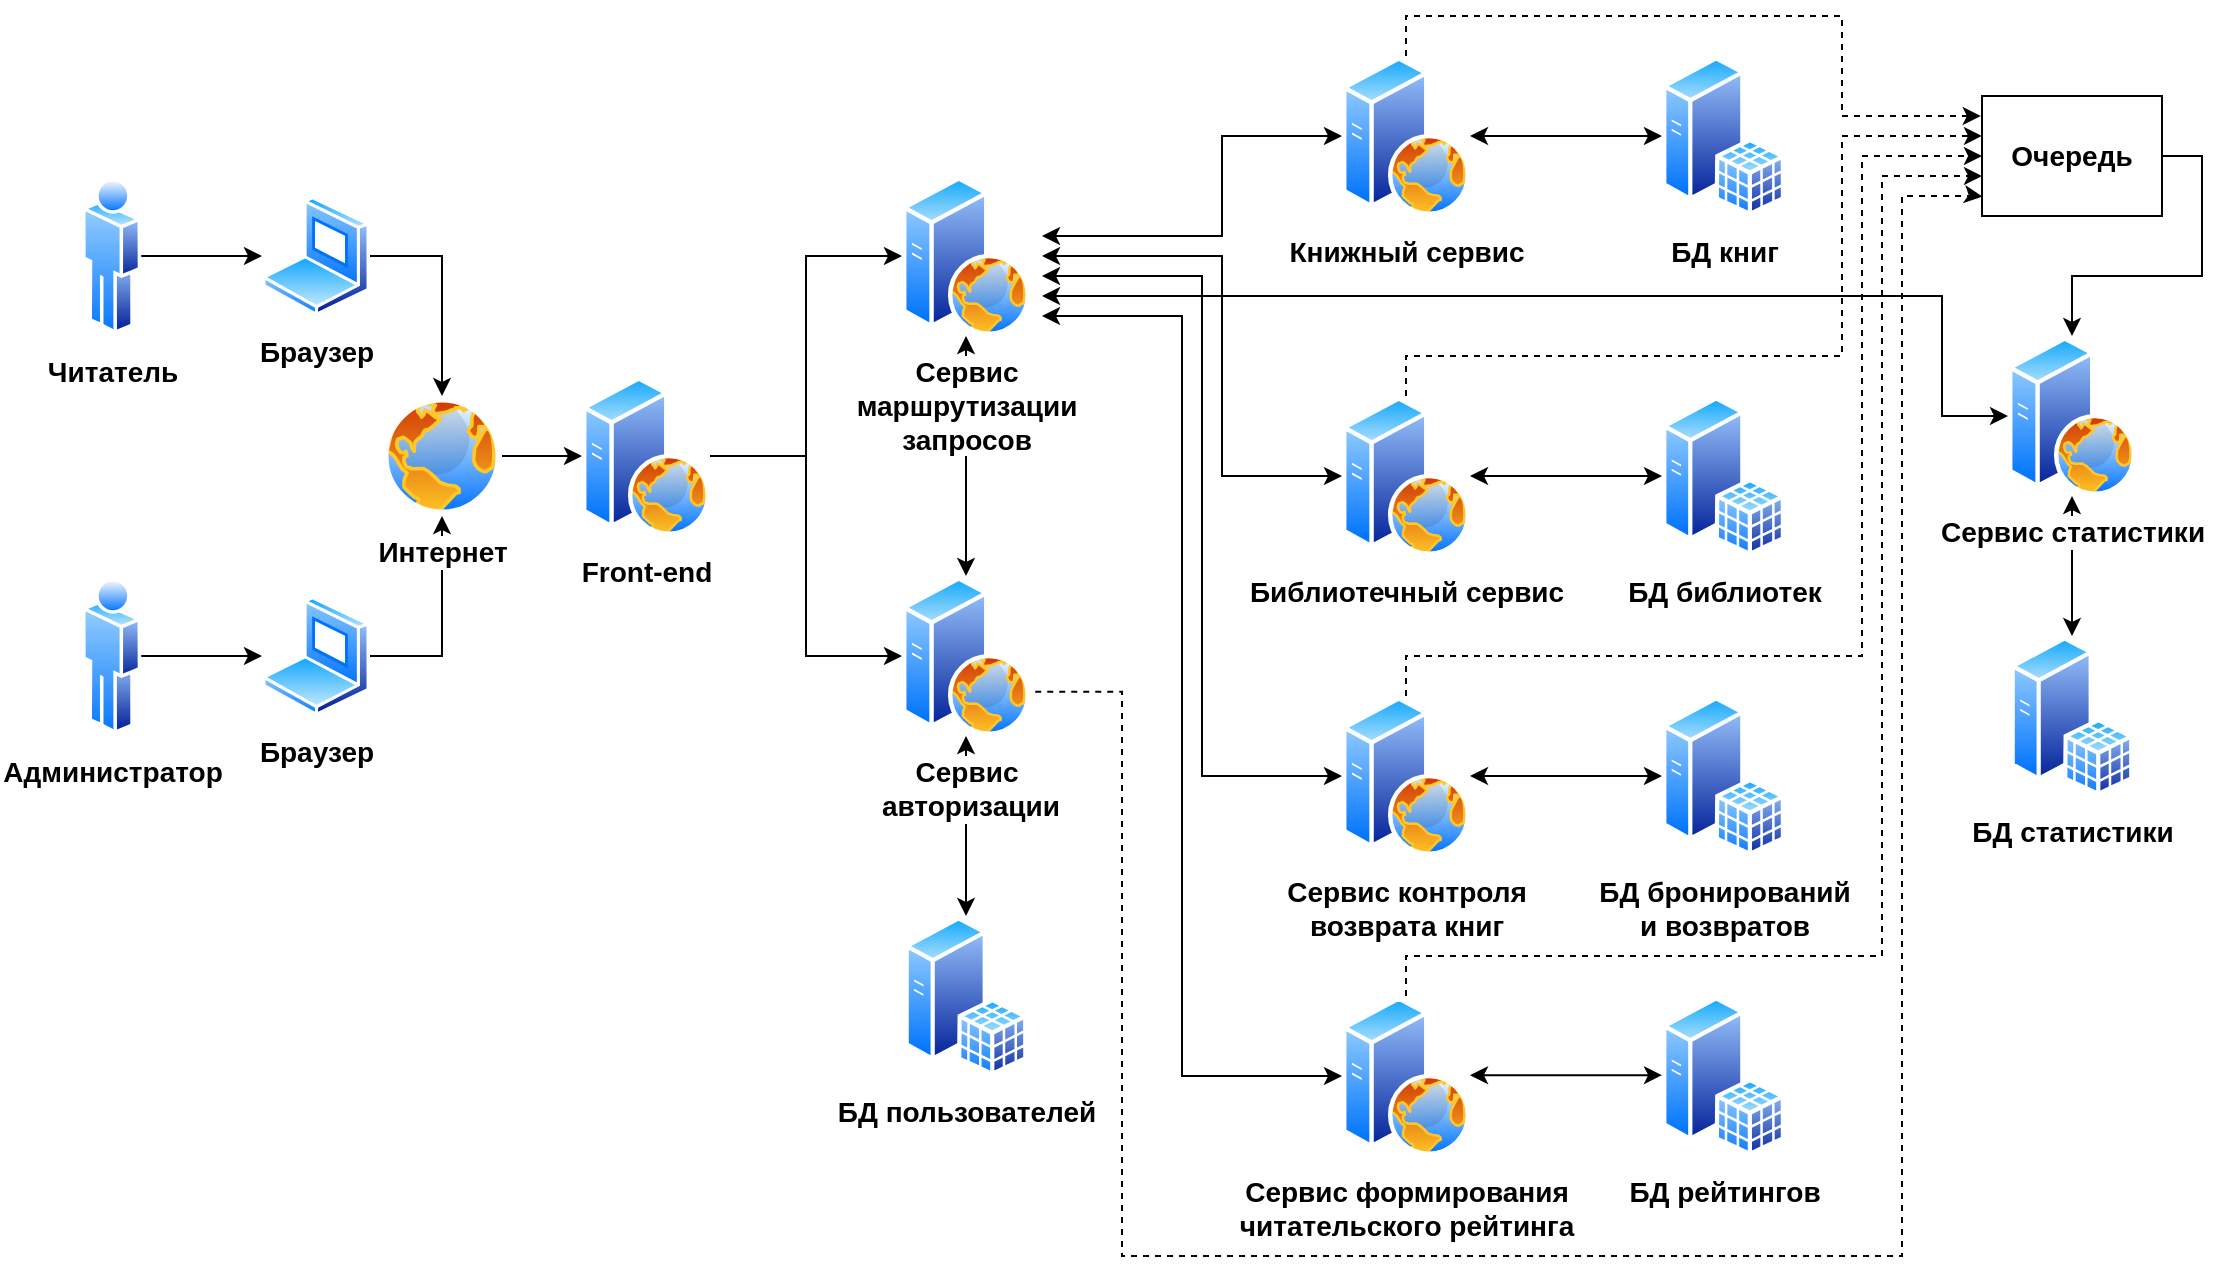 <mxfile version="14.5.8" type="device"><diagram id="7UiXwg1uSnrwbN_RtKZs" name="Page-1"><mxGraphModel dx="1673" dy="934" grid="1" gridSize="10" guides="1" tooltips="1" connect="1" arrows="1" fold="1" page="0" pageScale="1" pageWidth="827" pageHeight="1169" math="0" shadow="0"><root><mxCell id="0"/><mxCell id="1" parent="0"/><mxCell id="UalVrXW0ZuYl1teN-6kn-25" style="edgeStyle=orthogonalEdgeStyle;rounded=0;orthogonalLoop=1;jettySize=auto;html=1;exitX=1;exitY=0.5;exitDx=0;exitDy=0;fontSize=14;fontStyle=1" parent="1" source="UalVrXW0ZuYl1teN-6kn-15" target="UalVrXW0ZuYl1teN-6kn-18" edge="1"><mxGeometry relative="1" as="geometry"/></mxCell><mxCell id="UalVrXW0ZuYl1teN-6kn-15" value="Читатель" style="aspect=fixed;perimeter=ellipsePerimeter;html=1;align=center;shadow=0;dashed=0;spacingTop=3;image;image=img/lib/active_directory/user.svg;strokeColor=#000000;fontSize=14;fontStyle=1" parent="1" vertex="1"><mxGeometry x="120" y="220" width="29.6" height="80" as="geometry"/></mxCell><mxCell id="UalVrXW0ZuYl1teN-6kn-27" style="edgeStyle=orthogonalEdgeStyle;rounded=0;orthogonalLoop=1;jettySize=auto;html=1;exitX=1;exitY=0.5;exitDx=0;exitDy=0;entryX=0;entryY=0.5;entryDx=0;entryDy=0;fontSize=14;fontStyle=1" parent="1" source="UalVrXW0ZuYl1teN-6kn-17" target="UalVrXW0ZuYl1teN-6kn-20" edge="1"><mxGeometry relative="1" as="geometry"/></mxCell><mxCell id="UalVrXW0ZuYl1teN-6kn-17" value="Администратор" style="aspect=fixed;perimeter=ellipsePerimeter;html=1;align=center;shadow=0;dashed=0;spacingTop=3;image;image=img/lib/active_directory/user.svg;strokeColor=#000000;fontSize=14;fontStyle=1" parent="1" vertex="1"><mxGeometry x="120" y="420" width="29.6" height="80" as="geometry"/></mxCell><mxCell id="UalVrXW0ZuYl1teN-6kn-28" style="edgeStyle=orthogonalEdgeStyle;rounded=0;orthogonalLoop=1;jettySize=auto;html=1;exitX=1;exitY=0.5;exitDx=0;exitDy=0;fontSize=14;fontStyle=1" parent="1" source="UalVrXW0ZuYl1teN-6kn-18" target="UalVrXW0ZuYl1teN-6kn-21" edge="1"><mxGeometry relative="1" as="geometry"/></mxCell><mxCell id="UalVrXW0ZuYl1teN-6kn-18" value="Браузер" style="aspect=fixed;perimeter=ellipsePerimeter;html=1;align=center;shadow=0;dashed=0;spacingTop=3;image;image=img/lib/active_directory/laptop_client.svg;strokeColor=#000000;fontSize=14;fontStyle=1" parent="1" vertex="1"><mxGeometry x="210" y="230" width="54" height="60" as="geometry"/></mxCell><mxCell id="UalVrXW0ZuYl1teN-6kn-24" style="edgeStyle=orthogonalEdgeStyle;rounded=0;orthogonalLoop=1;jettySize=auto;html=1;exitX=1;exitY=0.5;exitDx=0;exitDy=0;entryX=0.5;entryY=1;entryDx=0;entryDy=0;fontSize=14;fontStyle=1" parent="1" source="UalVrXW0ZuYl1teN-6kn-20" target="UalVrXW0ZuYl1teN-6kn-21" edge="1"><mxGeometry relative="1" as="geometry"/></mxCell><mxCell id="UalVrXW0ZuYl1teN-6kn-20" value="Браузер" style="aspect=fixed;perimeter=ellipsePerimeter;html=1;align=center;shadow=0;dashed=0;spacingTop=3;image;image=img/lib/active_directory/laptop_client.svg;strokeColor=#000000;fontSize=14;fontStyle=1" parent="1" vertex="1"><mxGeometry x="210" y="430" width="54" height="60" as="geometry"/></mxCell><mxCell id="UalVrXW0ZuYl1teN-6kn-30" style="edgeStyle=orthogonalEdgeStyle;rounded=0;orthogonalLoop=1;jettySize=auto;html=1;exitX=1;exitY=0.5;exitDx=0;exitDy=0;fontSize=14;fontStyle=1" parent="1" source="UalVrXW0ZuYl1teN-6kn-21" target="UalVrXW0ZuYl1teN-6kn-29" edge="1"><mxGeometry relative="1" as="geometry"/></mxCell><mxCell id="UalVrXW0ZuYl1teN-6kn-21" value="Интернет" style="aspect=fixed;perimeter=ellipsePerimeter;html=1;align=center;shadow=0;dashed=0;spacingTop=3;image;image=img/lib/active_directory/internet_globe.svg;strokeColor=#000000;fontSize=14;fontStyle=1" parent="1" vertex="1"><mxGeometry x="270" y="330" width="60" height="60" as="geometry"/></mxCell><mxCell id="UalVrXW0ZuYl1teN-6kn-34" style="edgeStyle=orthogonalEdgeStyle;rounded=0;orthogonalLoop=1;jettySize=auto;html=1;exitX=1;exitY=0.5;exitDx=0;exitDy=0;entryX=0;entryY=0.5;entryDx=0;entryDy=0;fontSize=14;fontStyle=1" parent="1" source="UalVrXW0ZuYl1teN-6kn-29" target="UalVrXW0ZuYl1teN-6kn-31" edge="1"><mxGeometry relative="1" as="geometry"/></mxCell><mxCell id="UalVrXW0ZuYl1teN-6kn-36" style="edgeStyle=orthogonalEdgeStyle;rounded=0;orthogonalLoop=1;jettySize=auto;html=1;exitX=1;exitY=0.5;exitDx=0;exitDy=0;entryX=0;entryY=0.5;entryDx=0;entryDy=0;fontSize=14;fontStyle=1" parent="1" source="UalVrXW0ZuYl1teN-6kn-29" target="UalVrXW0ZuYl1teN-6kn-32" edge="1"><mxGeometry relative="1" as="geometry"/></mxCell><mxCell id="UalVrXW0ZuYl1teN-6kn-29" value="Front-end" style="aspect=fixed;perimeter=ellipsePerimeter;html=1;align=center;shadow=0;dashed=0;spacingTop=3;image;image=img/lib/active_directory/web_server.svg;strokeColor=#000000;fontSize=14;fontStyle=1" parent="1" vertex="1"><mxGeometry x="370" y="320" width="64" height="80" as="geometry"/></mxCell><mxCell id="UalVrXW0ZuYl1teN-6kn-37" style="edgeStyle=orthogonalEdgeStyle;rounded=0;orthogonalLoop=1;jettySize=auto;html=1;startArrow=classic;startFill=1;fontSize=14;fontStyle=1;exitX=0.5;exitY=1;exitDx=0;exitDy=0;" parent="1" target="UalVrXW0ZuYl1teN-6kn-32" edge="1" source="UalVrXW0ZuYl1teN-6kn-31"><mxGeometry relative="1" as="geometry"><mxPoint x="562" y="330" as="sourcePoint"/></mxGeometry></mxCell><mxCell id="UalVrXW0ZuYl1teN-6kn-44" style="edgeStyle=orthogonalEdgeStyle;rounded=0;orthogonalLoop=1;jettySize=auto;html=1;entryX=0;entryY=0.5;entryDx=0;entryDy=0;startArrow=classic;startFill=1;fontSize=14;fontStyle=1;" parent="1" target="UalVrXW0ZuYl1teN-6kn-43" edge="1"><mxGeometry relative="1" as="geometry"><mxPoint x="600" y="250" as="sourcePoint"/><Array as="points"><mxPoint x="690" y="250"/><mxPoint x="690" y="200"/></Array></mxGeometry></mxCell><mxCell id="UalVrXW0ZuYl1teN-6kn-45" style="edgeStyle=orthogonalEdgeStyle;rounded=0;orthogonalLoop=1;jettySize=auto;html=1;entryX=0;entryY=0.5;entryDx=0;entryDy=0;startArrow=classic;startFill=1;fontSize=14;fontStyle=1;" parent="1" target="UalVrXW0ZuYl1teN-6kn-40" edge="1"><mxGeometry relative="1" as="geometry"><mxPoint x="600" y="270" as="sourcePoint"/><Array as="points"><mxPoint x="680" y="270"/><mxPoint x="680" y="520"/></Array></mxGeometry></mxCell><mxCell id="UalVrXW0ZuYl1teN-6kn-47" style="edgeStyle=orthogonalEdgeStyle;rounded=0;orthogonalLoop=1;jettySize=auto;html=1;startArrow=classic;startFill=1;fontSize=14;fontStyle=1" parent="1" target="UalVrXW0ZuYl1teN-6kn-39" edge="1"><mxGeometry relative="1" as="geometry"><mxPoint x="600" y="260" as="sourcePoint"/><Array as="points"><mxPoint x="690" y="260"/><mxPoint x="690" y="370"/></Array></mxGeometry></mxCell><mxCell id="UalVrXW0ZuYl1teN-6kn-31" value="Сервис &lt;br&gt;маршрутизации&lt;br&gt;запросов&lt;br&gt;" style="aspect=fixed;perimeter=ellipsePerimeter;html=1;align=center;shadow=0;dashed=0;spacingTop=3;image;image=img/lib/active_directory/web_server.svg;strokeColor=#000000;fontSize=14;fontStyle=1" parent="1" vertex="1"><mxGeometry x="530" y="220" width="64" height="80" as="geometry"/></mxCell><mxCell id="UalVrXW0ZuYl1teN-6kn-49" style="edgeStyle=orthogonalEdgeStyle;rounded=0;orthogonalLoop=1;jettySize=auto;html=1;startArrow=classic;startFill=1;fontSize=14;fontStyle=1;exitX=0.5;exitY=1;exitDx=0;exitDy=0;" parent="1" source="UalVrXW0ZuYl1teN-6kn-32" target="UalVrXW0ZuYl1teN-6kn-48" edge="1"><mxGeometry relative="1" as="geometry"><mxPoint x="562" y="530" as="sourcePoint"/></mxGeometry></mxCell><mxCell id="UalVrXW0ZuYl1teN-6kn-87" style="edgeStyle=orthogonalEdgeStyle;rounded=0;orthogonalLoop=1;jettySize=auto;html=1;exitX=1;exitY=0.75;exitDx=0;exitDy=0;entryX=0.002;entryY=0.838;entryDx=0;entryDy=0;startArrow=none;startFill=0;fontSize=14;fontStyle=1;dashed=1;entryPerimeter=0;" parent="1" source="UalVrXW0ZuYl1teN-6kn-32" target="UalVrXW0ZuYl1teN-6kn-77" edge="1"><mxGeometry relative="1" as="geometry"><Array as="points"><mxPoint x="640" y="478"/><mxPoint x="640" y="760"/><mxPoint x="1030" y="760"/><mxPoint x="1030" y="230"/><mxPoint x="1068" y="230"/></Array></mxGeometry></mxCell><mxCell id="UalVrXW0ZuYl1teN-6kn-32" value="Сервис&lt;br&gt;&amp;nbsp;авторизации" style="aspect=fixed;perimeter=ellipsePerimeter;html=1;align=center;shadow=0;dashed=0;spacingTop=3;image;image=img/lib/active_directory/web_server.svg;strokeColor=#000000;fontSize=14;fontStyle=1" parent="1" vertex="1"><mxGeometry x="530" y="420" width="64" height="80" as="geometry"/></mxCell><mxCell id="UalVrXW0ZuYl1teN-6kn-56" style="edgeStyle=orthogonalEdgeStyle;rounded=0;orthogonalLoop=1;jettySize=auto;html=1;exitX=1;exitY=0.5;exitDx=0;exitDy=0;entryX=0;entryY=0.5;entryDx=0;entryDy=0;startArrow=classic;startFill=1;fontSize=14;fontStyle=1" parent="1" source="UalVrXW0ZuYl1teN-6kn-39" target="UalVrXW0ZuYl1teN-6kn-53" edge="1"><mxGeometry relative="1" as="geometry"/></mxCell><mxCell id="UalVrXW0ZuYl1teN-6kn-84" style="edgeStyle=orthogonalEdgeStyle;rounded=0;orthogonalLoop=1;jettySize=auto;html=1;exitX=0.5;exitY=0;exitDx=0;exitDy=0;startArrow=none;startFill=0;fontSize=14;fontStyle=1;dashed=1;entryX=0;entryY=0.333;entryDx=0;entryDy=0;entryPerimeter=0;" parent="1" source="UalVrXW0ZuYl1teN-6kn-39" target="UalVrXW0ZuYl1teN-6kn-77" edge="1"><mxGeometry relative="1" as="geometry"><Array as="points"><mxPoint x="782" y="310"/><mxPoint x="1000" y="310"/><mxPoint x="1000" y="200"/></Array><mxPoint x="1060" y="195" as="targetPoint"/></mxGeometry></mxCell><mxCell id="UalVrXW0ZuYl1teN-6kn-39" value="Библиотечный сервис" style="aspect=fixed;perimeter=ellipsePerimeter;html=1;align=center;shadow=0;dashed=0;spacingTop=3;image;image=img/lib/active_directory/web_server.svg;strokeColor=#000000;fontSize=14;fontStyle=1" parent="1" vertex="1"><mxGeometry x="750" y="330" width="64" height="80" as="geometry"/></mxCell><mxCell id="UalVrXW0ZuYl1teN-6kn-57" style="edgeStyle=orthogonalEdgeStyle;rounded=0;orthogonalLoop=1;jettySize=auto;html=1;exitX=1;exitY=0.5;exitDx=0;exitDy=0;entryX=0;entryY=0.5;entryDx=0;entryDy=0;startArrow=classic;startFill=1;fontSize=14;fontStyle=1" parent="1" source="UalVrXW0ZuYl1teN-6kn-40" target="UalVrXW0ZuYl1teN-6kn-52" edge="1"><mxGeometry relative="1" as="geometry"/></mxCell><mxCell id="UalVrXW0ZuYl1teN-6kn-85" style="edgeStyle=orthogonalEdgeStyle;rounded=0;orthogonalLoop=1;jettySize=auto;html=1;exitX=0.5;exitY=0;exitDx=0;exitDy=0;entryX=0;entryY=0.5;entryDx=0;entryDy=0;startArrow=none;startFill=0;fontSize=14;fontStyle=1;dashed=1;" parent="1" source="UalVrXW0ZuYl1teN-6kn-40" target="UalVrXW0ZuYl1teN-6kn-77" edge="1"><mxGeometry relative="1" as="geometry"><Array as="points"><mxPoint x="782" y="460"/><mxPoint x="1010" y="460"/><mxPoint x="1010" y="210"/></Array></mxGeometry></mxCell><mxCell id="UalVrXW0ZuYl1teN-6kn-40" value="Сервис контроля&lt;br&gt;возврата книг" style="aspect=fixed;perimeter=ellipsePerimeter;html=1;align=center;shadow=0;dashed=0;spacingTop=3;image;image=img/lib/active_directory/web_server.svg;strokeColor=#000000;fontSize=14;fontStyle=1" parent="1" vertex="1"><mxGeometry x="750" y="480" width="64" height="80" as="geometry"/></mxCell><mxCell id="UalVrXW0ZuYl1teN-6kn-55" style="edgeStyle=orthogonalEdgeStyle;rounded=0;orthogonalLoop=1;jettySize=auto;html=1;exitX=1;exitY=0.5;exitDx=0;exitDy=0;startArrow=classic;startFill=1;fontSize=14;fontStyle=1" parent="1" source="UalVrXW0ZuYl1teN-6kn-43" target="UalVrXW0ZuYl1teN-6kn-54" edge="1"><mxGeometry relative="1" as="geometry"/></mxCell><mxCell id="UalVrXW0ZuYl1teN-6kn-83" style="edgeStyle=orthogonalEdgeStyle;rounded=0;orthogonalLoop=1;jettySize=auto;html=1;exitX=0.5;exitY=0;exitDx=0;exitDy=0;startArrow=none;startFill=0;fontSize=14;fontStyle=1;dashed=1;entryX=-0.007;entryY=0.178;entryDx=0;entryDy=0;entryPerimeter=0;" parent="1" source="UalVrXW0ZuYl1teN-6kn-43" target="UalVrXW0ZuYl1teN-6kn-77" edge="1"><mxGeometry relative="1" as="geometry"><mxPoint x="1060" y="180" as="targetPoint"/><Array as="points"><mxPoint x="782" y="140"/><mxPoint x="1000" y="140"/><mxPoint x="1000" y="190"/><mxPoint x="1069" y="190"/></Array></mxGeometry></mxCell><mxCell id="UalVrXW0ZuYl1teN-6kn-43" value="Книжный сервис" style="aspect=fixed;perimeter=ellipsePerimeter;html=1;align=center;shadow=0;dashed=0;spacingTop=3;image;image=img/lib/active_directory/web_server.svg;strokeColor=#000000;fontSize=14;fontStyle=1" parent="1" vertex="1"><mxGeometry x="750" y="160" width="64" height="80" as="geometry"/></mxCell><mxCell id="UalVrXW0ZuYl1teN-6kn-48" value="БД пользователей" style="aspect=fixed;perimeter=ellipsePerimeter;html=1;align=center;shadow=0;dashed=0;spacingTop=3;image;image=img/lib/active_directory/sql_server.svg;strokeColor=#000000;fontSize=14;fontStyle=1" parent="1" vertex="1"><mxGeometry x="531.2" y="590" width="61.6" height="80" as="geometry"/></mxCell><mxCell id="UalVrXW0ZuYl1teN-6kn-52" value="БД бронирований&lt;br&gt;и возвратов" style="aspect=fixed;perimeter=ellipsePerimeter;html=1;align=center;shadow=0;dashed=0;spacingTop=3;image;image=img/lib/active_directory/sql_server.svg;strokeColor=#000000;fontSize=14;fontStyle=1" parent="1" vertex="1"><mxGeometry x="910" y="480" width="61.6" height="80" as="geometry"/></mxCell><mxCell id="UalVrXW0ZuYl1teN-6kn-53" value="БД библиотек" style="aspect=fixed;perimeter=ellipsePerimeter;html=1;align=center;shadow=0;dashed=0;spacingTop=3;image;image=img/lib/active_directory/sql_server.svg;strokeColor=#000000;fontSize=14;fontStyle=1" parent="1" vertex="1"><mxGeometry x="910" y="330" width="61.6" height="80" as="geometry"/></mxCell><mxCell id="UalVrXW0ZuYl1teN-6kn-54" value="БД книг" style="aspect=fixed;perimeter=ellipsePerimeter;html=1;align=center;shadow=0;dashed=0;spacingTop=3;image;image=img/lib/active_directory/sql_server.svg;strokeColor=#000000;fontSize=14;fontStyle=1" parent="1" vertex="1"><mxGeometry x="910" y="160" width="61.6" height="80" as="geometry"/></mxCell><mxCell id="UalVrXW0ZuYl1teN-6kn-93" style="edgeStyle=orthogonalEdgeStyle;rounded=0;orthogonalLoop=1;jettySize=auto;html=1;startArrow=classic;startFill=1;fontSize=14;fontStyle=1" parent="1" source="UalVrXW0ZuYl1teN-6kn-70" target="UalVrXW0ZuYl1teN-6kn-89" edge="1"><mxGeometry relative="1" as="geometry"/></mxCell><mxCell id="UalVrXW0ZuYl1teN-6kn-70" value="Сервис статистики" style="aspect=fixed;perimeter=ellipsePerimeter;html=1;align=center;shadow=0;dashed=0;spacingTop=3;image;image=img/lib/active_directory/web_server.svg;strokeColor=#000000;fontSize=14;fontStyle=1" parent="1" vertex="1"><mxGeometry x="1083" y="300" width="64" height="80" as="geometry"/></mxCell><mxCell id="UalVrXW0ZuYl1teN-6kn-88" style="edgeStyle=orthogonalEdgeStyle;rounded=0;orthogonalLoop=1;jettySize=auto;html=1;exitX=1;exitY=0.5;exitDx=0;exitDy=0;startArrow=none;startFill=0;fontSize=14;fontStyle=1" parent="1" source="UalVrXW0ZuYl1teN-6kn-77" target="UalVrXW0ZuYl1teN-6kn-70" edge="1"><mxGeometry relative="1" as="geometry"/></mxCell><mxCell id="UalVrXW0ZuYl1teN-6kn-77" value="Очередь" style="rounded=0;whiteSpace=wrap;html=1;strokeColor=#000000;fontSize=14;fontStyle=1" parent="1" vertex="1"><mxGeometry x="1070" y="180" width="90" height="60" as="geometry"/></mxCell><mxCell id="UalVrXW0ZuYl1teN-6kn-89" value="БД статистики" style="aspect=fixed;perimeter=ellipsePerimeter;html=1;align=center;shadow=0;dashed=0;spacingTop=3;image;image=img/lib/active_directory/sql_server.svg;strokeColor=#000000;fontSize=14;fontStyle=1" parent="1" vertex="1"><mxGeometry x="1084.2" y="450" width="61.6" height="80" as="geometry"/></mxCell><mxCell id="a8c47c5r9YvMQlhrySPh-8" style="edgeStyle=orthogonalEdgeStyle;rounded=0;sketch=0;orthogonalLoop=1;jettySize=auto;html=1;exitX=0;exitY=0.5;exitDx=0;exitDy=0;entryX=1;entryY=0.5;entryDx=0;entryDy=0;startArrow=none;startFill=0;strokeColor=#000000;strokeWidth=1;fontSize=12;" parent="1" edge="1"><mxGeometry relative="1" as="geometry"><Array as="points"><mxPoint x="1110" y="1090"/><mxPoint x="1110" y="1160"/><mxPoint x="960" y="1160"/><mxPoint x="960" y="1090"/></Array><mxPoint x="942" y="1090" as="targetPoint"/></mxGeometry></mxCell><mxCell id="Tkw2ogANXYHK4mpwKz-r-1" value="Сервис формирования&lt;br&gt;читательского рейтинга" style="aspect=fixed;perimeter=ellipsePerimeter;html=1;align=center;shadow=0;dashed=0;spacingTop=3;image;image=img/lib/active_directory/web_server.svg;strokeColor=#000000;fontSize=14;fontStyle=1" parent="1" vertex="1"><mxGeometry x="750" y="630" width="64" height="80" as="geometry"/></mxCell><mxCell id="Tkw2ogANXYHK4mpwKz-r-2" value="БД рейтингов" style="aspect=fixed;perimeter=ellipsePerimeter;html=1;align=center;shadow=0;dashed=0;spacingTop=3;image;image=img/lib/active_directory/sql_server.svg;strokeColor=#000000;fontSize=14;fontStyle=1" parent="1" vertex="1"><mxGeometry x="910" y="630" width="61.6" height="80" as="geometry"/></mxCell><mxCell id="Tkw2ogANXYHK4mpwKz-r-3" style="edgeStyle=orthogonalEdgeStyle;rounded=0;orthogonalLoop=1;jettySize=auto;html=1;exitX=0.5;exitY=0;exitDx=0;exitDy=0;startArrow=none;startFill=0;fontSize=14;fontStyle=1;dashed=1;entryX=0;entryY=0.667;entryDx=0;entryDy=0;entryPerimeter=0;" parent="1" target="UalVrXW0ZuYl1teN-6kn-77" edge="1"><mxGeometry relative="1" as="geometry"><Array as="points"><mxPoint x="782" y="610"/><mxPoint x="1020" y="610"/><mxPoint x="1020" y="220"/></Array><mxPoint x="782" y="630" as="sourcePoint"/><mxPoint x="1050" y="220" as="targetPoint"/></mxGeometry></mxCell><mxCell id="Tkw2ogANXYHK4mpwKz-r-5" style="edgeStyle=orthogonalEdgeStyle;rounded=0;orthogonalLoop=1;jettySize=auto;html=1;exitX=1;exitY=0.5;exitDx=0;exitDy=0;entryX=0;entryY=0.5;entryDx=0;entryDy=0;startArrow=classic;startFill=1;fontSize=14;fontStyle=1" parent="1" edge="1"><mxGeometry relative="1" as="geometry"><mxPoint x="814.0" y="669.58" as="sourcePoint"/><mxPoint x="910.0" y="669.58" as="targetPoint"/></mxGeometry></mxCell><mxCell id="Tkw2ogANXYHK4mpwKz-r-7" style="edgeStyle=orthogonalEdgeStyle;rounded=0;orthogonalLoop=1;jettySize=auto;html=1;startArrow=classic;startFill=1;fontSize=14;fontStyle=1;entryX=0;entryY=0.5;entryDx=0;entryDy=0;entryPerimeter=0;" parent="1" target="Tkw2ogANXYHK4mpwKz-r-1" edge="1"><mxGeometry relative="1" as="geometry"><mxPoint x="600" y="290" as="sourcePoint"/><Array as="points"><mxPoint x="600" y="290"/><mxPoint x="670" y="290"/><mxPoint x="670" y="670"/></Array><mxPoint x="754" y="570" as="targetPoint"/></mxGeometry></mxCell><mxCell id="OqDFSAvP6uFF5-I6T8SQ-2" style="edgeStyle=orthogonalEdgeStyle;rounded=0;orthogonalLoop=1;jettySize=auto;html=1;startArrow=classic;startFill=1;fontSize=14;fontStyle=1;entryX=0;entryY=0.5;entryDx=0;entryDy=0;" edge="1" parent="1" target="UalVrXW0ZuYl1teN-6kn-70"><mxGeometry relative="1" as="geometry"><mxPoint x="600" y="280" as="sourcePoint"/><Array as="points"><mxPoint x="1050" y="280"/><mxPoint x="1050" y="340"/></Array><mxPoint x="760" y="380" as="targetPoint"/></mxGeometry></mxCell></root></mxGraphModel></diagram></mxfile>